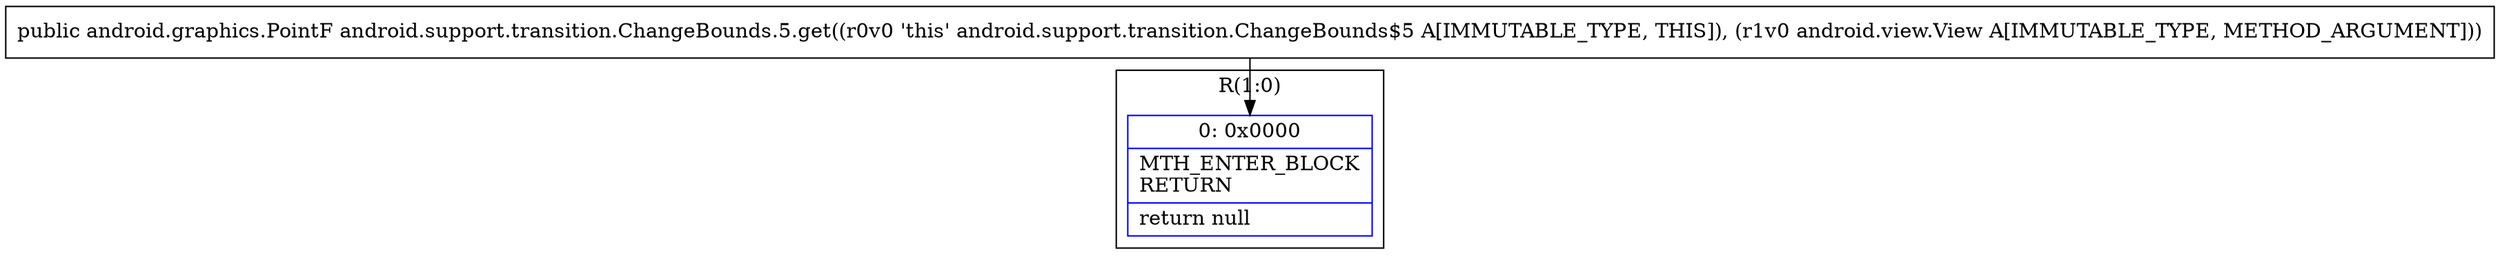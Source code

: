 digraph "CFG forandroid.support.transition.ChangeBounds.5.get(Landroid\/view\/View;)Landroid\/graphics\/PointF;" {
subgraph cluster_Region_739025028 {
label = "R(1:0)";
node [shape=record,color=blue];
Node_0 [shape=record,label="{0\:\ 0x0000|MTH_ENTER_BLOCK\lRETURN\l|return null\l}"];
}
MethodNode[shape=record,label="{public android.graphics.PointF android.support.transition.ChangeBounds.5.get((r0v0 'this' android.support.transition.ChangeBounds$5 A[IMMUTABLE_TYPE, THIS]), (r1v0 android.view.View A[IMMUTABLE_TYPE, METHOD_ARGUMENT])) }"];
MethodNode -> Node_0;
}

